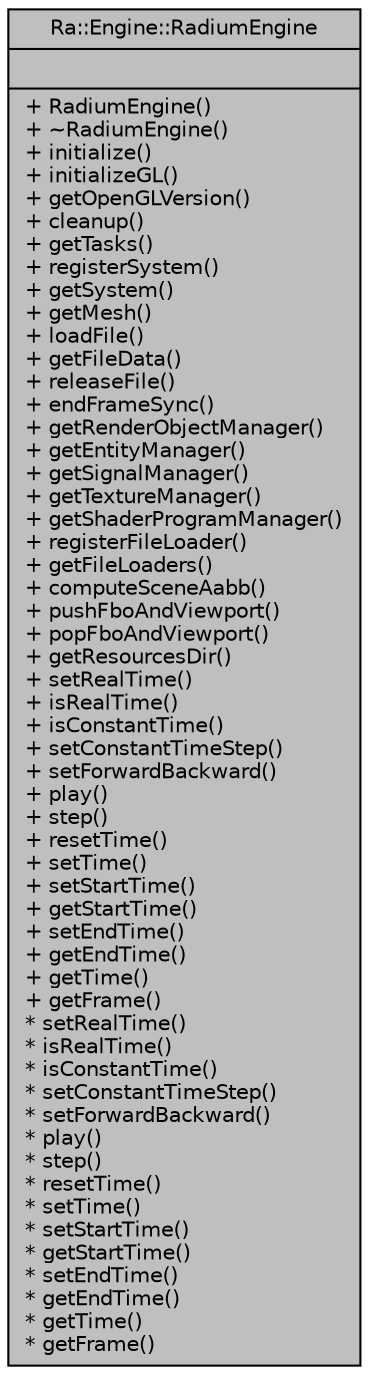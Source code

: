 digraph "Ra::Engine::RadiumEngine"
{
 // INTERACTIVE_SVG=YES
 // LATEX_PDF_SIZE
  edge [fontname="Helvetica",fontsize="10",labelfontname="Helvetica",labelfontsize="10"];
  node [fontname="Helvetica",fontsize="10",shape=record];
  Node1 [label="{Ra::Engine::RadiumEngine\n||+ RadiumEngine()\l+ ~RadiumEngine()\l+ initialize()\l+ initializeGL()\l+ getOpenGLVersion()\l+ cleanup()\l+ getTasks()\l+ registerSystem()\l+ getSystem()\l+ getMesh()\l+ loadFile()\l+ getFileData()\l+ releaseFile()\l+ endFrameSync()\l+ getRenderObjectManager()\l+ getEntityManager()\l+ getSignalManager()\l+ getTextureManager()\l+ getShaderProgramManager()\l+ registerFileLoader()\l+ getFileLoaders()\l+ computeSceneAabb()\l+ pushFboAndViewport()\l+ popFboAndViewport()\l+ getResourcesDir()\l+ setRealTime()\l+ isRealTime()\l+ isConstantTime()\l+ setConstantTimeStep()\l+ setForwardBackward()\l+ play()\l+ step()\l+ resetTime()\l+ setTime()\l+ setStartTime()\l+ getStartTime()\l+ setEndTime()\l+ getEndTime()\l+ getTime()\l+ getFrame()\l* setRealTime()\l* isRealTime()\l* isConstantTime()\l* setConstantTimeStep()\l* setForwardBackward()\l* play()\l* step()\l* resetTime()\l* setTime()\l* setStartTime()\l* getStartTime()\l* setEndTime()\l* getEndTime()\l* getTime()\l* getFrame()\l}",height=0.2,width=0.4,color="black", fillcolor="grey75", style="filled", fontcolor="black",tooltip=" "];
}
